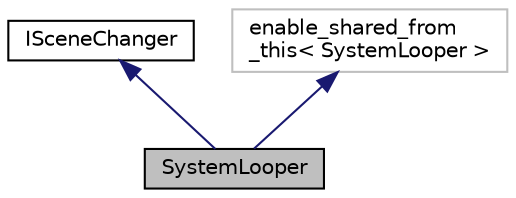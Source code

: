 digraph "SystemLooper"
{
 // LATEX_PDF_SIZE
  edge [fontname="Helvetica",fontsize="10",labelfontname="Helvetica",labelfontsize="10"];
  node [fontname="Helvetica",fontsize="10",shape=record];
  Node1 [label="SystemLooper",height=0.2,width=0.4,color="black", fillcolor="grey75", style="filled", fontcolor="black",tooltip="ループする処理の中心を担うクラス"];
  Node2 -> Node1 [dir="back",color="midnightblue",fontsize="10",style="solid",fontname="Helvetica"];
  Node2 [label="ISceneChanger",height=0.2,width=0.4,color="black", fillcolor="white", style="filled",URL="$class_i_scene_changer.html",tooltip=" "];
  Node3 -> Node1 [dir="back",color="midnightblue",fontsize="10",style="solid",fontname="Helvetica"];
  Node3 [label="enable_shared_from\l_this\< SystemLooper \>",height=0.2,width=0.4,color="grey75", fillcolor="white", style="filled",tooltip=" "];
}
